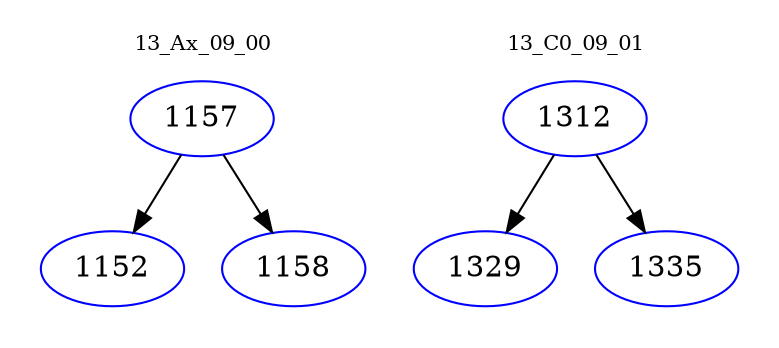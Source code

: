 digraph{
subgraph cluster_0 {
color = white
label = "13_Ax_09_00";
fontsize=10;
T0_1157 [label="1157", color="blue"]
T0_1157 -> T0_1152 [color="black"]
T0_1152 [label="1152", color="blue"]
T0_1157 -> T0_1158 [color="black"]
T0_1158 [label="1158", color="blue"]
}
subgraph cluster_1 {
color = white
label = "13_C0_09_01";
fontsize=10;
T1_1312 [label="1312", color="blue"]
T1_1312 -> T1_1329 [color="black"]
T1_1329 [label="1329", color="blue"]
T1_1312 -> T1_1335 [color="black"]
T1_1335 [label="1335", color="blue"]
}
}
